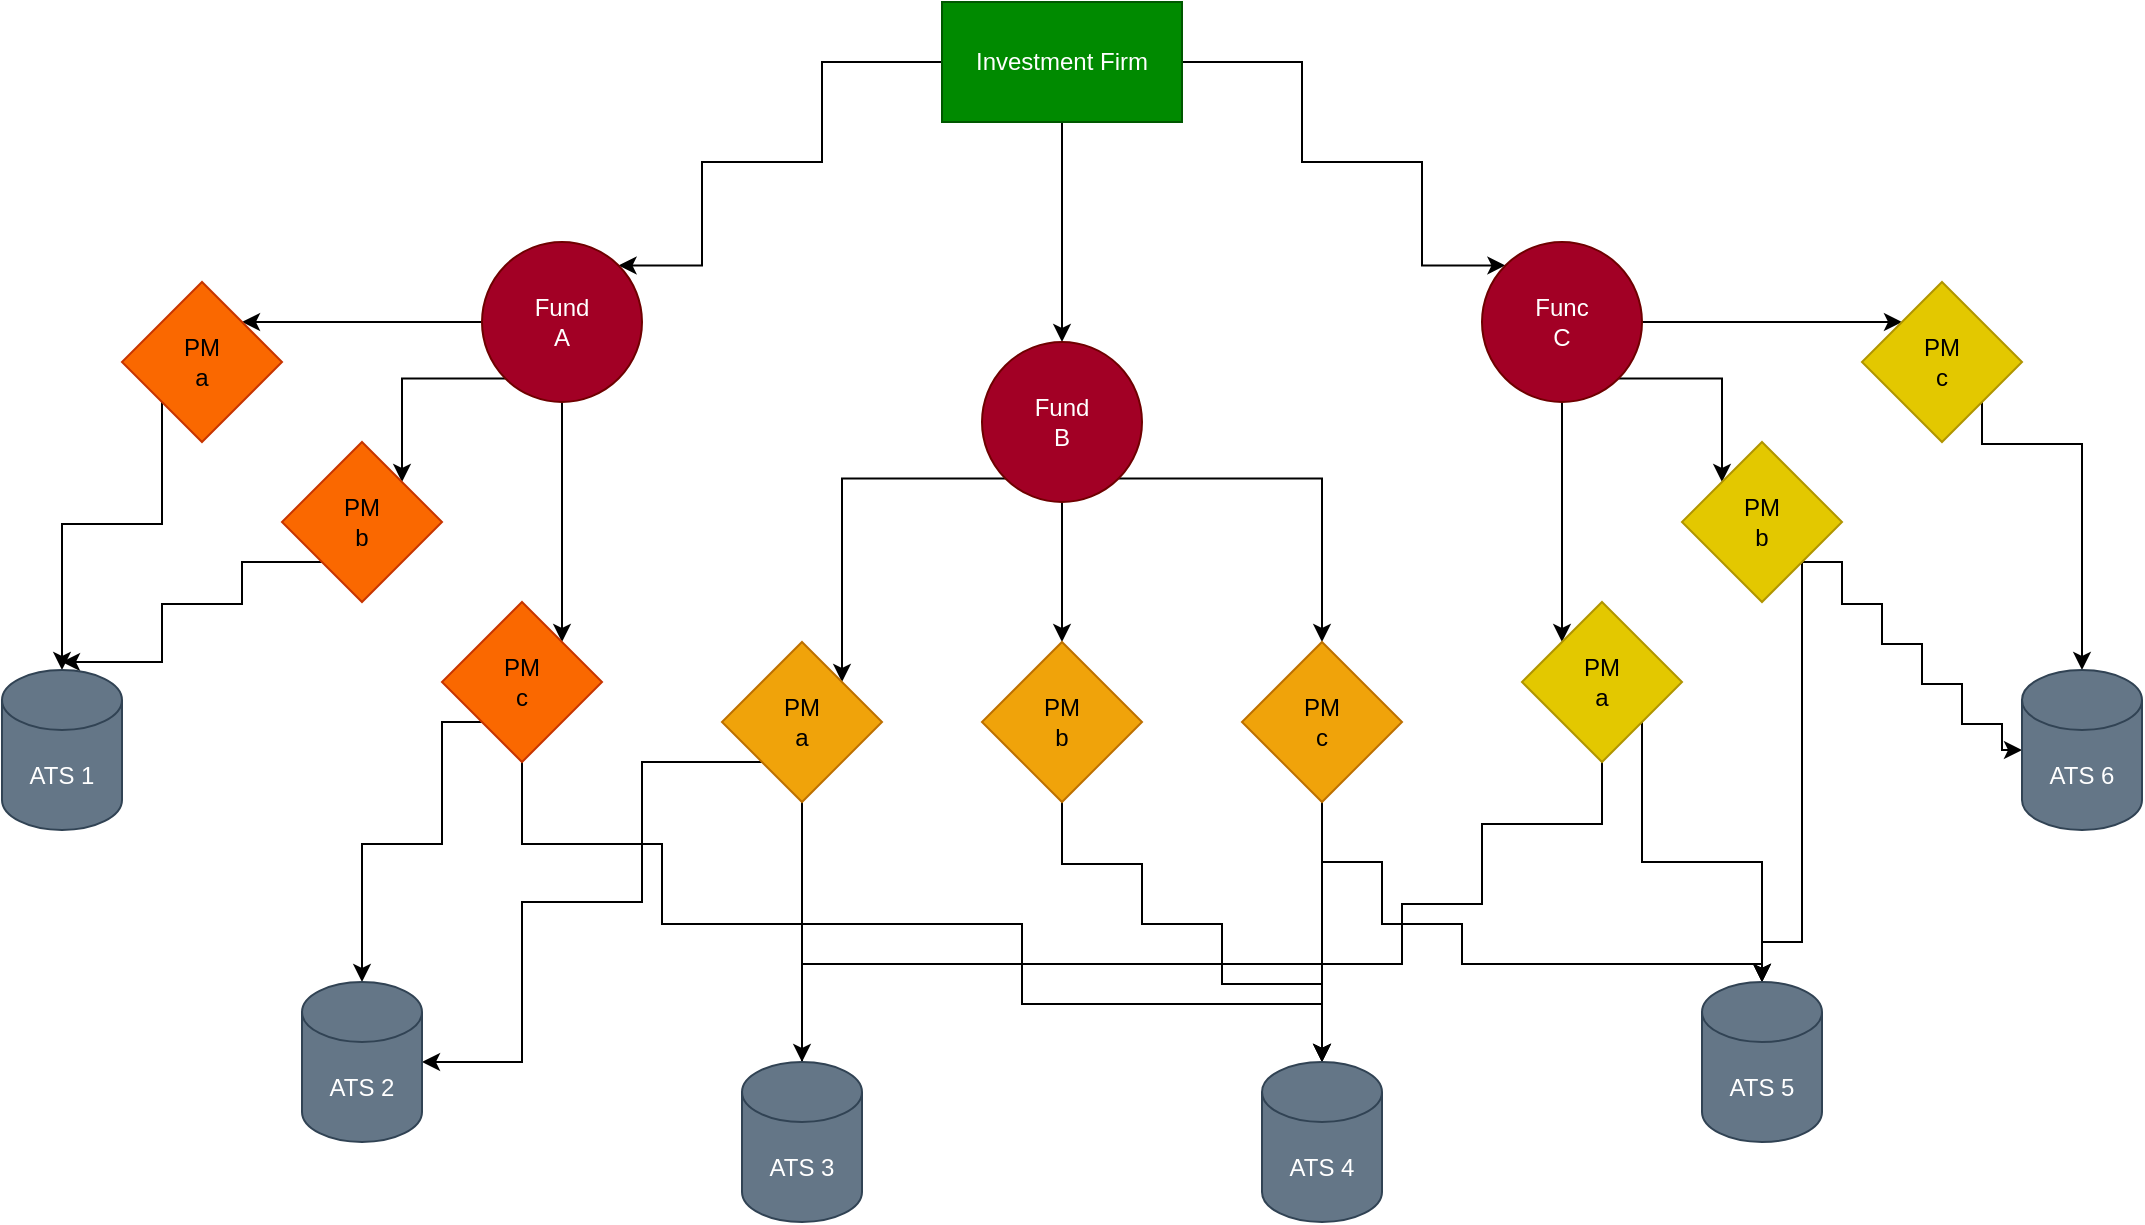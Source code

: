 <mxfile version="21.6.5" type="device">
  <diagram name="Page-1" id="q_kvqxkBFznMDWHG6xlm">
    <mxGraphModel dx="2083" dy="1476" grid="1" gridSize="10" guides="1" tooltips="1" connect="1" arrows="1" fold="1" page="1" pageScale="1" pageWidth="1169" pageHeight="827" math="0" shadow="0">
      <root>
        <mxCell id="0" />
        <mxCell id="1" parent="0" />
        <mxCell id="QdMFIpOWDVR-zZth7uCI-38" style="edgeStyle=orthogonalEdgeStyle;rounded=0;orthogonalLoop=1;jettySize=auto;html=1;entryX=0.5;entryY=0;entryDx=0;entryDy=0;" edge="1" parent="1" source="QdMFIpOWDVR-zZth7uCI-1" target="QdMFIpOWDVR-zZth7uCI-4">
          <mxGeometry relative="1" as="geometry" />
        </mxCell>
        <mxCell id="QdMFIpOWDVR-zZth7uCI-39" style="edgeStyle=orthogonalEdgeStyle;rounded=0;orthogonalLoop=1;jettySize=auto;html=1;exitX=0;exitY=0.5;exitDx=0;exitDy=0;entryX=1;entryY=0;entryDx=0;entryDy=0;" edge="1" parent="1" source="QdMFIpOWDVR-zZth7uCI-1" target="QdMFIpOWDVR-zZth7uCI-3">
          <mxGeometry relative="1" as="geometry">
            <Array as="points">
              <mxPoint x="460" y="139" />
              <mxPoint x="460" y="189" />
              <mxPoint x="400" y="189" />
              <mxPoint x="400" y="241" />
            </Array>
          </mxGeometry>
        </mxCell>
        <mxCell id="QdMFIpOWDVR-zZth7uCI-40" style="edgeStyle=orthogonalEdgeStyle;rounded=0;orthogonalLoop=1;jettySize=auto;html=1;exitX=1;exitY=0.5;exitDx=0;exitDy=0;entryX=0;entryY=0;entryDx=0;entryDy=0;" edge="1" parent="1" source="QdMFIpOWDVR-zZth7uCI-1" target="QdMFIpOWDVR-zZth7uCI-5">
          <mxGeometry relative="1" as="geometry">
            <Array as="points">
              <mxPoint x="700" y="139" />
              <mxPoint x="700" y="189" />
              <mxPoint x="760" y="189" />
              <mxPoint x="760" y="241" />
            </Array>
          </mxGeometry>
        </mxCell>
        <mxCell id="QdMFIpOWDVR-zZth7uCI-1" value="Investment Firm" style="rounded=0;whiteSpace=wrap;html=1;fillColor=#008a00;fontColor=#ffffff;strokeColor=#005700;" vertex="1" parent="1">
          <mxGeometry x="520" y="109" width="120" height="60" as="geometry" />
        </mxCell>
        <mxCell id="QdMFIpOWDVR-zZth7uCI-35" style="edgeStyle=orthogonalEdgeStyle;rounded=0;orthogonalLoop=1;jettySize=auto;html=1;exitX=0.5;exitY=1;exitDx=0;exitDy=0;entryX=1;entryY=0;entryDx=0;entryDy=0;" edge="1" parent="1" source="QdMFIpOWDVR-zZth7uCI-3" target="QdMFIpOWDVR-zZth7uCI-8">
          <mxGeometry relative="1" as="geometry" />
        </mxCell>
        <mxCell id="QdMFIpOWDVR-zZth7uCI-36" style="edgeStyle=orthogonalEdgeStyle;rounded=0;orthogonalLoop=1;jettySize=auto;html=1;exitX=0;exitY=1;exitDx=0;exitDy=0;entryX=1;entryY=0;entryDx=0;entryDy=0;" edge="1" parent="1" source="QdMFIpOWDVR-zZth7uCI-3" target="QdMFIpOWDVR-zZth7uCI-7">
          <mxGeometry relative="1" as="geometry" />
        </mxCell>
        <mxCell id="QdMFIpOWDVR-zZth7uCI-37" style="edgeStyle=orthogonalEdgeStyle;rounded=0;orthogonalLoop=1;jettySize=auto;html=1;exitX=0;exitY=0.5;exitDx=0;exitDy=0;entryX=0;entryY=1;entryDx=0;entryDy=0;" edge="1" parent="1" source="QdMFIpOWDVR-zZth7uCI-3" target="QdMFIpOWDVR-zZth7uCI-6">
          <mxGeometry relative="1" as="geometry" />
        </mxCell>
        <mxCell id="QdMFIpOWDVR-zZth7uCI-3" value="Fund&lt;br&gt;A" style="ellipse;whiteSpace=wrap;html=1;fillColor=#a20025;fontColor=#ffffff;strokeColor=#6F0000;" vertex="1" parent="1">
          <mxGeometry x="290" y="229" width="80" height="80" as="geometry" />
        </mxCell>
        <mxCell id="QdMFIpOWDVR-zZth7uCI-29" style="edgeStyle=orthogonalEdgeStyle;rounded=0;orthogonalLoop=1;jettySize=auto;html=1;exitX=0;exitY=1;exitDx=0;exitDy=0;entryX=1;entryY=0;entryDx=0;entryDy=0;" edge="1" parent="1" source="QdMFIpOWDVR-zZth7uCI-4" target="QdMFIpOWDVR-zZth7uCI-12">
          <mxGeometry relative="1" as="geometry" />
        </mxCell>
        <mxCell id="QdMFIpOWDVR-zZth7uCI-30" style="edgeStyle=orthogonalEdgeStyle;rounded=0;orthogonalLoop=1;jettySize=auto;html=1;exitX=0.5;exitY=1;exitDx=0;exitDy=0;entryX=0.5;entryY=0;entryDx=0;entryDy=0;" edge="1" parent="1" source="QdMFIpOWDVR-zZth7uCI-4" target="QdMFIpOWDVR-zZth7uCI-13">
          <mxGeometry relative="1" as="geometry" />
        </mxCell>
        <mxCell id="QdMFIpOWDVR-zZth7uCI-31" style="edgeStyle=orthogonalEdgeStyle;rounded=0;orthogonalLoop=1;jettySize=auto;html=1;exitX=1;exitY=1;exitDx=0;exitDy=0;entryX=0.5;entryY=0;entryDx=0;entryDy=0;" edge="1" parent="1" source="QdMFIpOWDVR-zZth7uCI-4" target="QdMFIpOWDVR-zZth7uCI-14">
          <mxGeometry relative="1" as="geometry" />
        </mxCell>
        <mxCell id="QdMFIpOWDVR-zZth7uCI-4" value="Fund&lt;br&gt;B" style="ellipse;whiteSpace=wrap;html=1;fillColor=#a20025;fontColor=#ffffff;strokeColor=#6F0000;" vertex="1" parent="1">
          <mxGeometry x="540" y="279" width="80" height="80" as="geometry" />
        </mxCell>
        <mxCell id="QdMFIpOWDVR-zZth7uCI-32" style="edgeStyle=orthogonalEdgeStyle;rounded=0;orthogonalLoop=1;jettySize=auto;html=1;exitX=0.5;exitY=1;exitDx=0;exitDy=0;entryX=0;entryY=0;entryDx=0;entryDy=0;" edge="1" parent="1" source="QdMFIpOWDVR-zZth7uCI-5" target="QdMFIpOWDVR-zZth7uCI-9">
          <mxGeometry relative="1" as="geometry" />
        </mxCell>
        <mxCell id="QdMFIpOWDVR-zZth7uCI-33" style="edgeStyle=orthogonalEdgeStyle;rounded=0;orthogonalLoop=1;jettySize=auto;html=1;exitX=1;exitY=1;exitDx=0;exitDy=0;entryX=0;entryY=0;entryDx=0;entryDy=0;" edge="1" parent="1" source="QdMFIpOWDVR-zZth7uCI-5" target="QdMFIpOWDVR-zZth7uCI-10">
          <mxGeometry relative="1" as="geometry" />
        </mxCell>
        <mxCell id="QdMFIpOWDVR-zZth7uCI-34" style="edgeStyle=orthogonalEdgeStyle;rounded=0;orthogonalLoop=1;jettySize=auto;html=1;exitX=1;exitY=0.5;exitDx=0;exitDy=0;entryX=0;entryY=0;entryDx=0;entryDy=0;" edge="1" parent="1" source="QdMFIpOWDVR-zZth7uCI-5" target="QdMFIpOWDVR-zZth7uCI-11">
          <mxGeometry relative="1" as="geometry" />
        </mxCell>
        <mxCell id="QdMFIpOWDVR-zZth7uCI-5" value="Func&lt;br&gt;C" style="ellipse;whiteSpace=wrap;html=1;fillColor=#a20025;fontColor=#ffffff;strokeColor=#6F0000;" vertex="1" parent="1">
          <mxGeometry x="790" y="229" width="80" height="80" as="geometry" />
        </mxCell>
        <mxCell id="QdMFIpOWDVR-zZth7uCI-21" style="edgeStyle=orthogonalEdgeStyle;rounded=0;orthogonalLoop=1;jettySize=auto;html=1;exitX=1;exitY=0;exitDx=0;exitDy=0;" edge="1" parent="1" source="QdMFIpOWDVR-zZth7uCI-6" target="QdMFIpOWDVR-zZth7uCI-15">
          <mxGeometry relative="1" as="geometry">
            <Array as="points">
              <mxPoint x="130" y="370" />
              <mxPoint x="80" y="370" />
            </Array>
          </mxGeometry>
        </mxCell>
        <mxCell id="QdMFIpOWDVR-zZth7uCI-6" value="PM&lt;br&gt;a" style="rhombus;whiteSpace=wrap;html=1;flipH=1;direction=west;fillColor=#fa6800;fontColor=#000000;strokeColor=#C73500;" vertex="1" parent="1">
          <mxGeometry x="110" y="249" width="80" height="80" as="geometry" />
        </mxCell>
        <mxCell id="QdMFIpOWDVR-zZth7uCI-22" style="edgeStyle=orthogonalEdgeStyle;rounded=0;orthogonalLoop=1;jettySize=auto;html=1;exitX=0;exitY=1;exitDx=0;exitDy=0;" edge="1" parent="1" source="QdMFIpOWDVR-zZth7uCI-7">
          <mxGeometry relative="1" as="geometry">
            <mxPoint x="80" y="439" as="targetPoint" />
            <Array as="points">
              <mxPoint x="170" y="389" />
              <mxPoint x="170" y="410" />
              <mxPoint x="130" y="410" />
              <mxPoint x="130" y="439" />
            </Array>
          </mxGeometry>
        </mxCell>
        <mxCell id="QdMFIpOWDVR-zZth7uCI-7" value="PM&lt;br&gt;b" style="rhombus;whiteSpace=wrap;html=1;fillColor=#fa6800;fontColor=#000000;strokeColor=#C73500;" vertex="1" parent="1">
          <mxGeometry x="190" y="329" width="80" height="80" as="geometry" />
        </mxCell>
        <mxCell id="QdMFIpOWDVR-zZth7uCI-23" style="edgeStyle=orthogonalEdgeStyle;rounded=0;orthogonalLoop=1;jettySize=auto;html=1;exitX=0;exitY=1;exitDx=0;exitDy=0;entryX=0.5;entryY=0;entryDx=0;entryDy=0;entryPerimeter=0;" edge="1" parent="1" source="QdMFIpOWDVR-zZth7uCI-8" target="QdMFIpOWDVR-zZth7uCI-16">
          <mxGeometry relative="1" as="geometry">
            <Array as="points">
              <mxPoint x="270" y="469" />
              <mxPoint x="270" y="530" />
              <mxPoint x="230" y="530" />
            </Array>
          </mxGeometry>
        </mxCell>
        <mxCell id="QdMFIpOWDVR-zZth7uCI-24" style="edgeStyle=orthogonalEdgeStyle;rounded=0;orthogonalLoop=1;jettySize=auto;html=1;exitX=0.5;exitY=1;exitDx=0;exitDy=0;entryX=0.5;entryY=0;entryDx=0;entryDy=0;entryPerimeter=0;" edge="1" parent="1" source="QdMFIpOWDVR-zZth7uCI-8" target="QdMFIpOWDVR-zZth7uCI-17">
          <mxGeometry relative="1" as="geometry">
            <Array as="points">
              <mxPoint x="310" y="530" />
              <mxPoint x="380" y="530" />
              <mxPoint x="380" y="570" />
              <mxPoint x="560" y="570" />
              <mxPoint x="560" y="610" />
              <mxPoint x="710" y="610" />
            </Array>
          </mxGeometry>
        </mxCell>
        <mxCell id="QdMFIpOWDVR-zZth7uCI-8" value="PM&lt;br&gt;c" style="rhombus;whiteSpace=wrap;html=1;fillColor=#fa6800;fontColor=#000000;strokeColor=#C73500;" vertex="1" parent="1">
          <mxGeometry x="270" y="409" width="80" height="80" as="geometry" />
        </mxCell>
        <mxCell id="QdMFIpOWDVR-zZth7uCI-43" style="edgeStyle=orthogonalEdgeStyle;rounded=0;orthogonalLoop=1;jettySize=auto;html=1;exitX=0.5;exitY=1;exitDx=0;exitDy=0;entryX=0.5;entryY=0.125;entryDx=0;entryDy=0;entryPerimeter=0;" edge="1" parent="1" source="QdMFIpOWDVR-zZth7uCI-9" target="QdMFIpOWDVR-zZth7uCI-20">
          <mxGeometry relative="1" as="geometry">
            <Array as="points">
              <mxPoint x="850" y="520" />
              <mxPoint x="790" y="520" />
              <mxPoint x="790" y="560" />
              <mxPoint x="750" y="560" />
              <mxPoint x="750" y="590" />
              <mxPoint x="450" y="590" />
            </Array>
          </mxGeometry>
        </mxCell>
        <mxCell id="QdMFIpOWDVR-zZth7uCI-45" style="edgeStyle=orthogonalEdgeStyle;rounded=0;orthogonalLoop=1;jettySize=auto;html=1;exitX=1;exitY=1;exitDx=0;exitDy=0;entryX=0.5;entryY=0;entryDx=0;entryDy=0;entryPerimeter=0;" edge="1" parent="1" source="QdMFIpOWDVR-zZth7uCI-9" target="QdMFIpOWDVR-zZth7uCI-18">
          <mxGeometry relative="1" as="geometry">
            <Array as="points">
              <mxPoint x="870" y="539" />
              <mxPoint x="930" y="539" />
            </Array>
          </mxGeometry>
        </mxCell>
        <mxCell id="QdMFIpOWDVR-zZth7uCI-9" value="PM&lt;br&gt;a" style="rhombus;whiteSpace=wrap;html=1;fillColor=#e3c800;fontColor=#000000;strokeColor=#B09500;" vertex="1" parent="1">
          <mxGeometry x="810" y="409" width="80" height="80" as="geometry" />
        </mxCell>
        <mxCell id="QdMFIpOWDVR-zZth7uCI-42" style="edgeStyle=orthogonalEdgeStyle;rounded=0;orthogonalLoop=1;jettySize=auto;html=1;exitX=1;exitY=1;exitDx=0;exitDy=0;" edge="1" parent="1" source="QdMFIpOWDVR-zZth7uCI-10" target="QdMFIpOWDVR-zZth7uCI-18">
          <mxGeometry relative="1" as="geometry">
            <Array as="points">
              <mxPoint x="950" y="579" />
              <mxPoint x="930" y="579" />
            </Array>
          </mxGeometry>
        </mxCell>
        <mxCell id="QdMFIpOWDVR-zZth7uCI-54" style="edgeStyle=orthogonalEdgeStyle;rounded=0;orthogonalLoop=1;jettySize=auto;html=1;exitX=1;exitY=1;exitDx=0;exitDy=0;entryX=0;entryY=0.5;entryDx=0;entryDy=0;entryPerimeter=0;" edge="1" parent="1" source="QdMFIpOWDVR-zZth7uCI-10" target="QdMFIpOWDVR-zZth7uCI-19">
          <mxGeometry relative="1" as="geometry">
            <Array as="points">
              <mxPoint x="970" y="389" />
              <mxPoint x="970" y="410" />
              <mxPoint x="990" y="410" />
              <mxPoint x="990" y="430" />
              <mxPoint x="1010" y="430" />
              <mxPoint x="1010" y="450" />
              <mxPoint x="1030" y="450" />
              <mxPoint x="1030" y="470" />
              <mxPoint x="1050" y="470" />
              <mxPoint x="1050" y="483" />
            </Array>
          </mxGeometry>
        </mxCell>
        <mxCell id="QdMFIpOWDVR-zZth7uCI-10" value="PM&lt;br&gt;b" style="rhombus;whiteSpace=wrap;html=1;fillColor=#e3c800;fontColor=#000000;strokeColor=#B09500;" vertex="1" parent="1">
          <mxGeometry x="890" y="329" width="80" height="80" as="geometry" />
        </mxCell>
        <mxCell id="QdMFIpOWDVR-zZth7uCI-41" style="edgeStyle=orthogonalEdgeStyle;rounded=0;orthogonalLoop=1;jettySize=auto;html=1;exitX=1;exitY=1;exitDx=0;exitDy=0;entryX=0.5;entryY=0;entryDx=0;entryDy=0;entryPerimeter=0;" edge="1" parent="1" source="QdMFIpOWDVR-zZth7uCI-11" target="QdMFIpOWDVR-zZth7uCI-19">
          <mxGeometry relative="1" as="geometry">
            <Array as="points">
              <mxPoint x="1040" y="330" />
              <mxPoint x="1090" y="330" />
            </Array>
          </mxGeometry>
        </mxCell>
        <mxCell id="QdMFIpOWDVR-zZth7uCI-11" value="PM&lt;br&gt;c" style="rhombus;whiteSpace=wrap;html=1;fillColor=#e3c800;fontColor=#000000;strokeColor=#B09500;" vertex="1" parent="1">
          <mxGeometry x="980" y="249" width="80" height="80" as="geometry" />
        </mxCell>
        <mxCell id="QdMFIpOWDVR-zZth7uCI-47" style="edgeStyle=orthogonalEdgeStyle;rounded=0;orthogonalLoop=1;jettySize=auto;html=1;entryX=0.5;entryY=0;entryDx=0;entryDy=0;entryPerimeter=0;" edge="1" parent="1" source="QdMFIpOWDVR-zZth7uCI-12" target="QdMFIpOWDVR-zZth7uCI-20">
          <mxGeometry relative="1" as="geometry" />
        </mxCell>
        <mxCell id="QdMFIpOWDVR-zZth7uCI-52" style="edgeStyle=orthogonalEdgeStyle;rounded=0;orthogonalLoop=1;jettySize=auto;html=1;entryX=1;entryY=0.5;entryDx=0;entryDy=0;entryPerimeter=0;" edge="1" parent="1" source="QdMFIpOWDVR-zZth7uCI-12" target="QdMFIpOWDVR-zZth7uCI-16">
          <mxGeometry relative="1" as="geometry">
            <mxPoint x="230" y="509" as="targetPoint" />
            <Array as="points">
              <mxPoint x="370" y="489" />
              <mxPoint x="370" y="559" />
              <mxPoint x="310" y="559" />
              <mxPoint x="310" y="639" />
            </Array>
          </mxGeometry>
        </mxCell>
        <mxCell id="QdMFIpOWDVR-zZth7uCI-12" value="PM&lt;br&gt;a" style="rhombus;whiteSpace=wrap;html=1;fillColor=#f0a30a;fontColor=#000000;strokeColor=#BD7000;" vertex="1" parent="1">
          <mxGeometry x="410" y="429" width="80" height="80" as="geometry" />
        </mxCell>
        <mxCell id="QdMFIpOWDVR-zZth7uCI-46" style="edgeStyle=orthogonalEdgeStyle;rounded=0;orthogonalLoop=1;jettySize=auto;html=1;exitX=0.5;exitY=1;exitDx=0;exitDy=0;entryX=0.5;entryY=0;entryDx=0;entryDy=0;entryPerimeter=0;" edge="1" parent="1" source="QdMFIpOWDVR-zZth7uCI-13" target="QdMFIpOWDVR-zZth7uCI-17">
          <mxGeometry relative="1" as="geometry">
            <Array as="points">
              <mxPoint x="580" y="540" />
              <mxPoint x="620" y="540" />
              <mxPoint x="620" y="570" />
              <mxPoint x="660" y="570" />
              <mxPoint x="660" y="600" />
              <mxPoint x="710" y="600" />
            </Array>
          </mxGeometry>
        </mxCell>
        <mxCell id="QdMFIpOWDVR-zZth7uCI-13" value="PM&lt;br&gt;b" style="rhombus;whiteSpace=wrap;html=1;fillColor=#f0a30a;fontColor=#000000;strokeColor=#BD7000;" vertex="1" parent="1">
          <mxGeometry x="540" y="429" width="80" height="80" as="geometry" />
        </mxCell>
        <mxCell id="QdMFIpOWDVR-zZth7uCI-49" style="edgeStyle=orthogonalEdgeStyle;rounded=0;orthogonalLoop=1;jettySize=auto;html=1;exitX=0.5;exitY=1;exitDx=0;exitDy=0;" edge="1" parent="1" source="QdMFIpOWDVR-zZth7uCI-14" target="QdMFIpOWDVR-zZth7uCI-18">
          <mxGeometry relative="1" as="geometry">
            <Array as="points">
              <mxPoint x="710" y="539" />
              <mxPoint x="740" y="539" />
              <mxPoint x="740" y="570" />
              <mxPoint x="780" y="570" />
              <mxPoint x="780" y="590" />
              <mxPoint x="930" y="590" />
            </Array>
          </mxGeometry>
        </mxCell>
        <mxCell id="QdMFIpOWDVR-zZth7uCI-50" style="edgeStyle=orthogonalEdgeStyle;rounded=0;orthogonalLoop=1;jettySize=auto;html=1;entryX=0.5;entryY=0;entryDx=0;entryDy=0;entryPerimeter=0;" edge="1" parent="1" source="QdMFIpOWDVR-zZth7uCI-14" target="QdMFIpOWDVR-zZth7uCI-17">
          <mxGeometry relative="1" as="geometry" />
        </mxCell>
        <mxCell id="QdMFIpOWDVR-zZth7uCI-14" value="PM&lt;br&gt;c" style="rhombus;whiteSpace=wrap;html=1;fillColor=#f0a30a;fontColor=#000000;strokeColor=#BD7000;" vertex="1" parent="1">
          <mxGeometry x="670" y="429" width="80" height="80" as="geometry" />
        </mxCell>
        <mxCell id="QdMFIpOWDVR-zZth7uCI-15" value="ATS 1" style="shape=cylinder3;whiteSpace=wrap;html=1;boundedLbl=1;backgroundOutline=1;size=15;fillColor=#647687;fontColor=#ffffff;strokeColor=#314354;" vertex="1" parent="1">
          <mxGeometry x="50" y="443" width="60" height="80" as="geometry" />
        </mxCell>
        <mxCell id="QdMFIpOWDVR-zZth7uCI-16" value="ATS 2" style="shape=cylinder3;whiteSpace=wrap;html=1;boundedLbl=1;backgroundOutline=1;size=15;fillColor=#647687;fontColor=#ffffff;strokeColor=#314354;" vertex="1" parent="1">
          <mxGeometry x="200" y="599" width="60" height="80" as="geometry" />
        </mxCell>
        <mxCell id="QdMFIpOWDVR-zZth7uCI-17" value="ATS 4" style="shape=cylinder3;whiteSpace=wrap;html=1;boundedLbl=1;backgroundOutline=1;size=15;fillColor=#647687;fontColor=#ffffff;strokeColor=#314354;" vertex="1" parent="1">
          <mxGeometry x="680" y="639" width="60" height="80" as="geometry" />
        </mxCell>
        <mxCell id="QdMFIpOWDVR-zZth7uCI-18" value="ATS 5" style="shape=cylinder3;whiteSpace=wrap;html=1;boundedLbl=1;backgroundOutline=1;size=15;fillColor=#647687;fontColor=#ffffff;strokeColor=#314354;" vertex="1" parent="1">
          <mxGeometry x="900" y="599" width="60" height="80" as="geometry" />
        </mxCell>
        <mxCell id="QdMFIpOWDVR-zZth7uCI-19" value="ATS 6" style="shape=cylinder3;whiteSpace=wrap;html=1;boundedLbl=1;backgroundOutline=1;size=15;fillColor=#647687;fontColor=#ffffff;strokeColor=#314354;" vertex="1" parent="1">
          <mxGeometry x="1060" y="443" width="60" height="80" as="geometry" />
        </mxCell>
        <mxCell id="QdMFIpOWDVR-zZth7uCI-20" value="ATS 3" style="shape=cylinder3;whiteSpace=wrap;html=1;boundedLbl=1;backgroundOutline=1;size=15;fillColor=#647687;fontColor=#ffffff;strokeColor=#314354;" vertex="1" parent="1">
          <mxGeometry x="420" y="639" width="60" height="80" as="geometry" />
        </mxCell>
      </root>
    </mxGraphModel>
  </diagram>
</mxfile>

